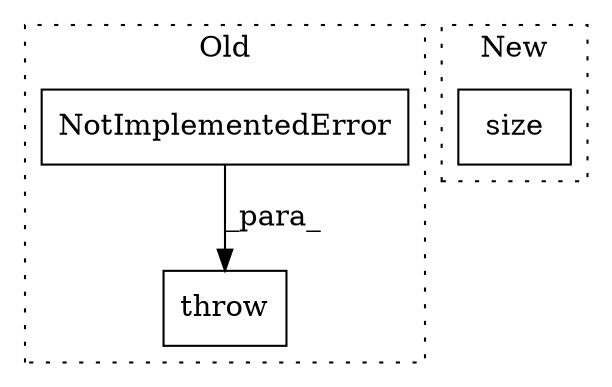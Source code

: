 digraph G {
subgraph cluster0 {
1 [label="NotImplementedError" a="32" s="324,370" l="20,1" shape="box"];
3 [label="throw" a="53" s="318" l="6" shape="box"];
label = "Old";
style="dotted";
}
subgraph cluster1 {
2 [label="size" a="32" s="372" l="6" shape="box"];
label = "New";
style="dotted";
}
1 -> 3 [label="_para_"];
}